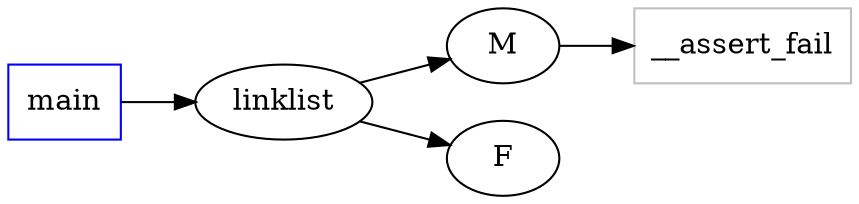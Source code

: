 digraph functioncalls {
rankdir=LR;

main [shape="box", color=blue];
__assert_fail [shape="box", color=grey];
M -> __assert_fail;
linklist -> M;
linklist -> F;
main -> linklist;
}
